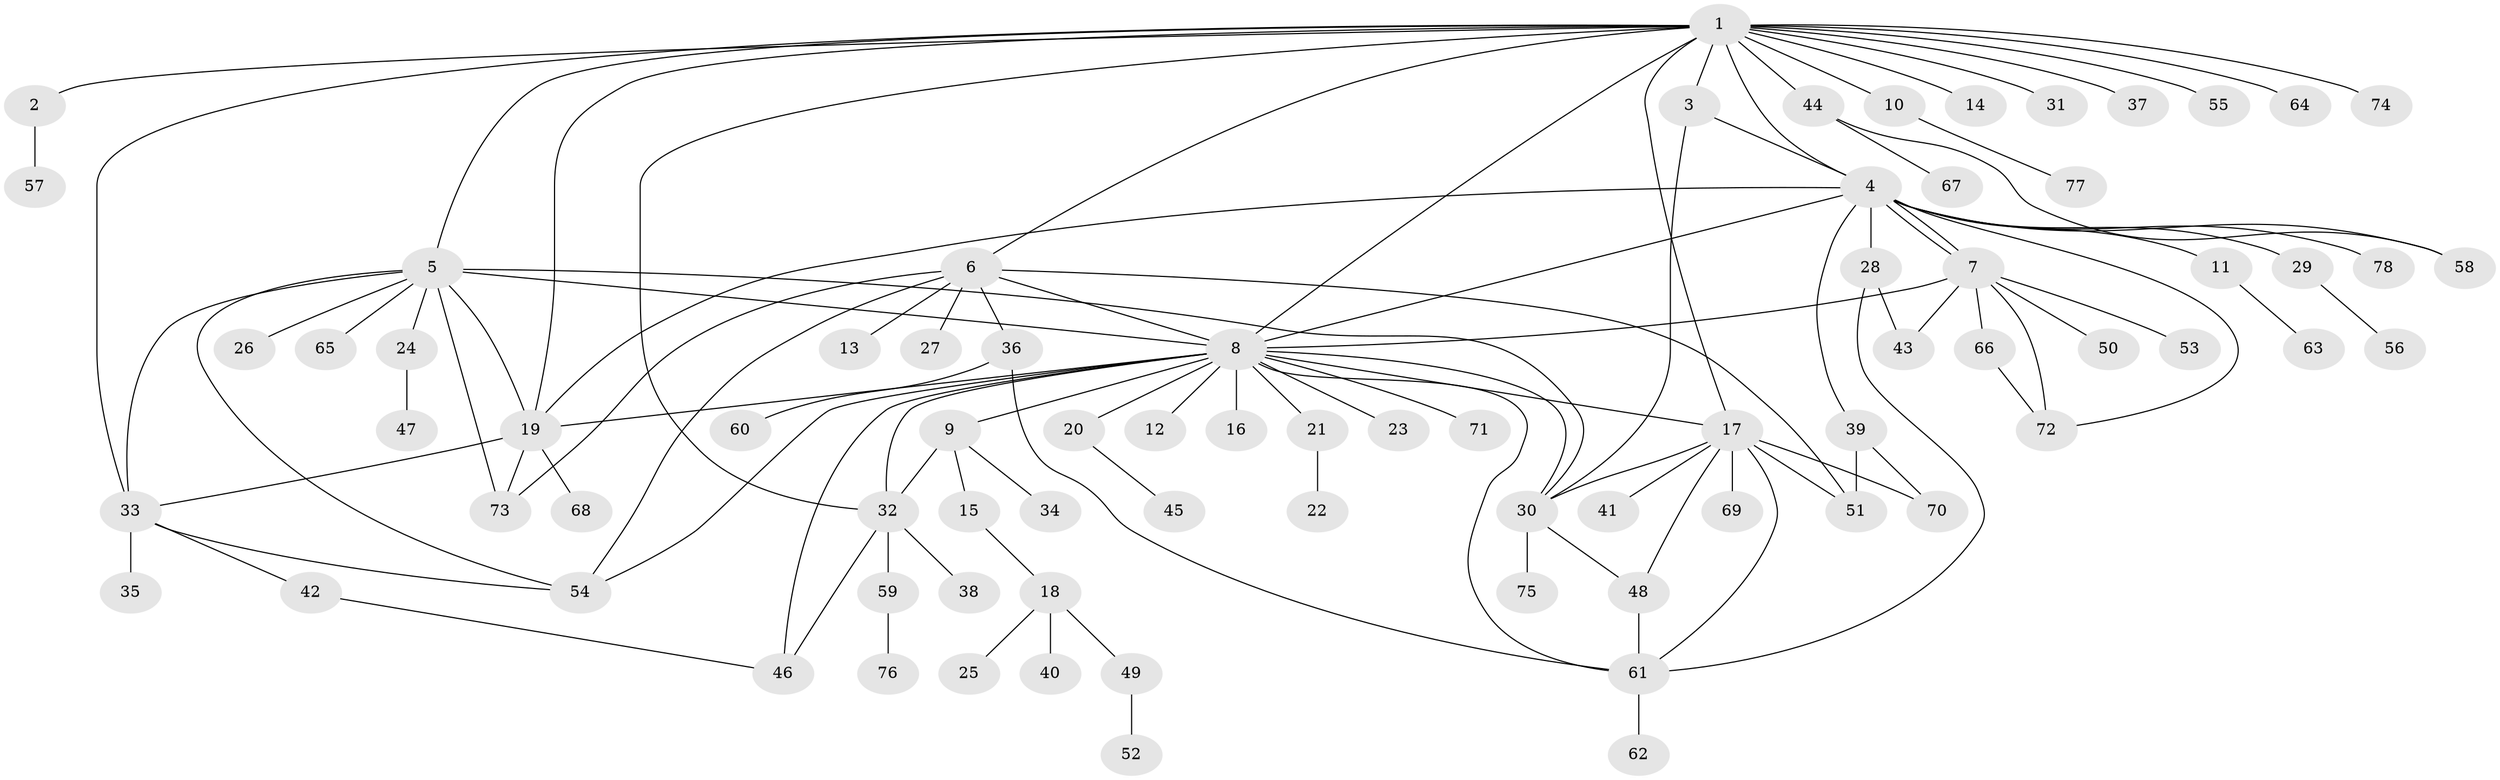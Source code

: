 // coarse degree distribution, {11: 0.02564102564102564, 1: 0.46153846153846156, 5: 0.1794871794871795, 10: 0.02564102564102564, 8: 0.02564102564102564, 18: 0.02564102564102564, 3: 0.07692307692307693, 2: 0.10256410256410256, 7: 0.02564102564102564, 6: 0.05128205128205128}
// Generated by graph-tools (version 1.1) at 2025/50/03/04/25 22:50:36]
// undirected, 78 vertices, 113 edges
graph export_dot {
  node [color=gray90,style=filled];
  1;
  2;
  3;
  4;
  5;
  6;
  7;
  8;
  9;
  10;
  11;
  12;
  13;
  14;
  15;
  16;
  17;
  18;
  19;
  20;
  21;
  22;
  23;
  24;
  25;
  26;
  27;
  28;
  29;
  30;
  31;
  32;
  33;
  34;
  35;
  36;
  37;
  38;
  39;
  40;
  41;
  42;
  43;
  44;
  45;
  46;
  47;
  48;
  49;
  50;
  51;
  52;
  53;
  54;
  55;
  56;
  57;
  58;
  59;
  60;
  61;
  62;
  63;
  64;
  65;
  66;
  67;
  68;
  69;
  70;
  71;
  72;
  73;
  74;
  75;
  76;
  77;
  78;
  1 -- 2;
  1 -- 3;
  1 -- 4;
  1 -- 5;
  1 -- 6;
  1 -- 8;
  1 -- 10;
  1 -- 14;
  1 -- 17;
  1 -- 19;
  1 -- 31;
  1 -- 32;
  1 -- 33;
  1 -- 37;
  1 -- 44;
  1 -- 55;
  1 -- 64;
  1 -- 74;
  2 -- 57;
  3 -- 4;
  3 -- 30;
  4 -- 7;
  4 -- 7;
  4 -- 8;
  4 -- 11;
  4 -- 19;
  4 -- 28;
  4 -- 29;
  4 -- 39;
  4 -- 58;
  4 -- 72;
  4 -- 78;
  5 -- 8;
  5 -- 19;
  5 -- 24;
  5 -- 26;
  5 -- 30;
  5 -- 33;
  5 -- 54;
  5 -- 65;
  5 -- 73;
  6 -- 8;
  6 -- 13;
  6 -- 27;
  6 -- 36;
  6 -- 51;
  6 -- 54;
  6 -- 73;
  7 -- 8;
  7 -- 43;
  7 -- 50;
  7 -- 53;
  7 -- 66;
  7 -- 72;
  8 -- 9;
  8 -- 12;
  8 -- 16;
  8 -- 17;
  8 -- 19;
  8 -- 20;
  8 -- 21;
  8 -- 23;
  8 -- 30;
  8 -- 32;
  8 -- 46;
  8 -- 54;
  8 -- 61;
  8 -- 71;
  9 -- 15;
  9 -- 32;
  9 -- 34;
  10 -- 77;
  11 -- 63;
  15 -- 18;
  17 -- 30;
  17 -- 41;
  17 -- 48;
  17 -- 51;
  17 -- 61;
  17 -- 69;
  17 -- 70;
  18 -- 25;
  18 -- 40;
  18 -- 49;
  19 -- 33;
  19 -- 68;
  19 -- 73;
  20 -- 45;
  21 -- 22;
  24 -- 47;
  28 -- 43;
  28 -- 61;
  29 -- 56;
  30 -- 48;
  30 -- 75;
  32 -- 38;
  32 -- 46;
  32 -- 59;
  33 -- 35;
  33 -- 42;
  33 -- 54;
  36 -- 60;
  36 -- 61;
  39 -- 51;
  39 -- 70;
  42 -- 46;
  44 -- 58;
  44 -- 67;
  48 -- 61;
  49 -- 52;
  59 -- 76;
  61 -- 62;
  66 -- 72;
}

